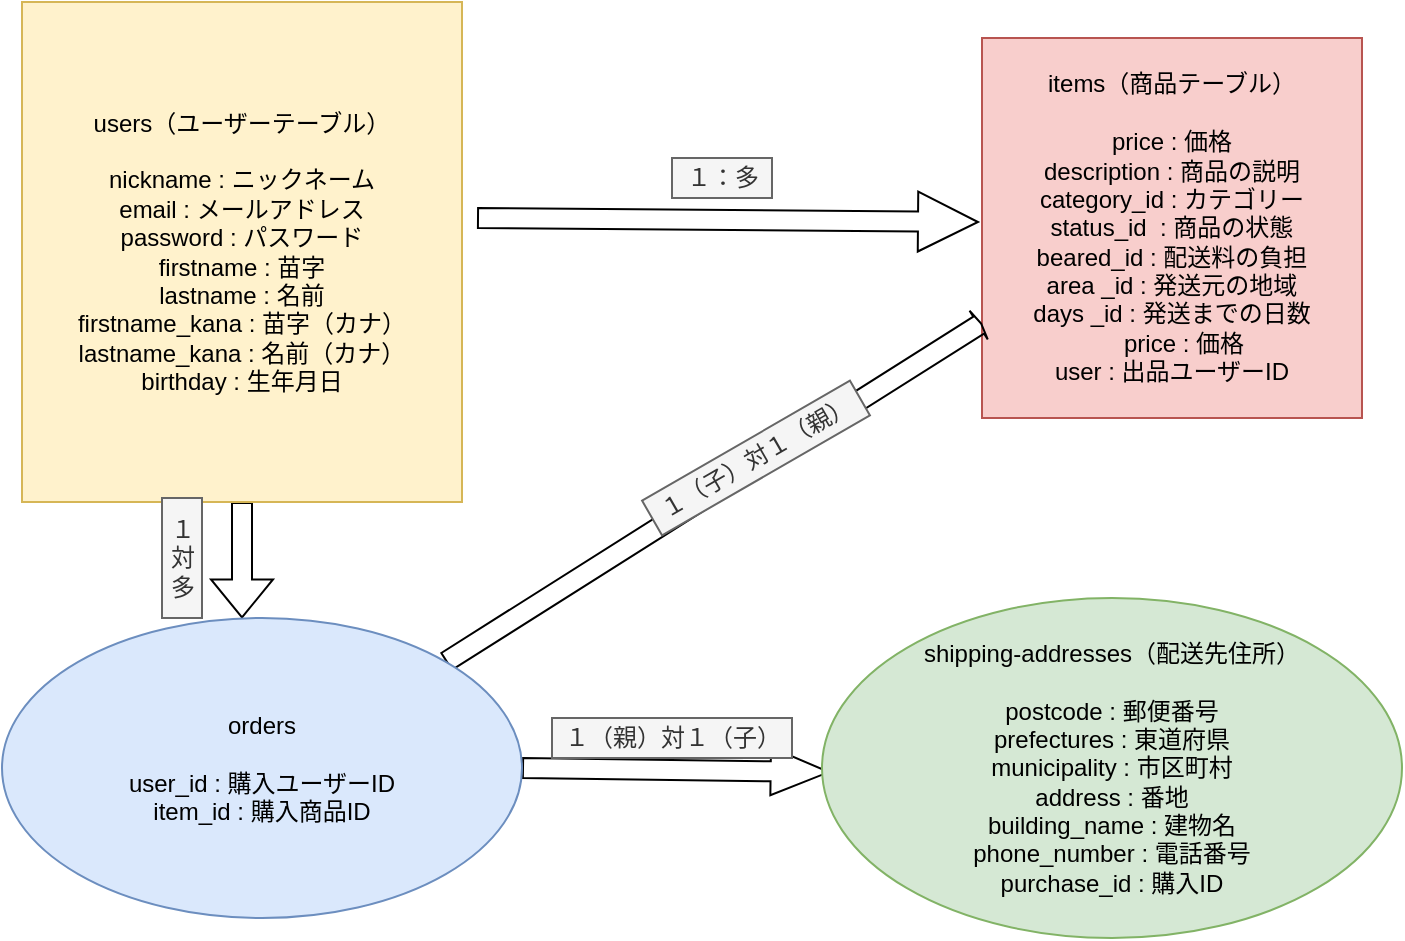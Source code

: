 <mxfile version="13.6.5">
    <diagram id="rELO_ynSzaifTVoMeoe0" name="ページ1">
        <mxGraphModel dx="994" dy="597" grid="1" gridSize="10" guides="1" tooltips="1" connect="1" arrows="1" fold="1" page="1" pageScale="1" pageWidth="827" pageHeight="1169" math="0" shadow="0">
            <root>
                <mxCell id="0"/>
                <mxCell id="1" parent="0"/>
                <mxCell id="8" value="" style="edgeStyle=orthogonalEdgeStyle;shape=arrow;rounded=0;orthogonalLoop=1;jettySize=auto;html=1;" parent="1" edge="1">
                    <mxGeometry relative="1" as="geometry">
                        <mxPoint x="248" y="120" as="sourcePoint"/>
                        <mxPoint x="498" y="122" as="targetPoint"/>
                    </mxGeometry>
                </mxCell>
                <mxCell id="13" value="" style="edgeStyle=orthogonalEdgeStyle;shape=flexArrow;rounded=0;jumpSize=13;orthogonalLoop=1;jettySize=auto;html=1;fontColor=#000000;" parent="1" source="2" target="9" edge="1">
                    <mxGeometry relative="1" as="geometry">
                        <Array as="points">
                            <mxPoint x="130" y="340"/>
                            <mxPoint x="130" y="340"/>
                        </Array>
                    </mxGeometry>
                </mxCell>
                <mxCell id="2" value="users（ユーザーテーブル）&lt;br&gt;&lt;br&gt;nickname : ニックネーム&lt;br&gt;email : メールアドレス&lt;br&gt;password : パスワード&lt;br&gt;firstname : 苗字&lt;br&gt;lastname : 名前&lt;br&gt;firstname_kana : 苗字（カナ）&lt;br&gt;lastname_kana : 名前（カナ）&lt;br&gt;birthday : 生年月日" style="whiteSpace=wrap;html=1;fillColor=#fff2cc;strokeColor=#d6b656;fontColor=#000000;" parent="1" vertex="1">
                    <mxGeometry x="20" y="12" width="220" height="250" as="geometry"/>
                </mxCell>
                <mxCell id="3" value="items（商品テーブル）&lt;br&gt;&lt;br&gt;price : 価格&lt;br&gt;description : 商品の説明&lt;br&gt;category_id : カテゴリー&lt;br&gt;status_id&amp;nbsp;&amp;nbsp;: 商品の状態&lt;br&gt;beared_id&amp;nbsp;: 配送料の負担&lt;br&gt;area _id : 発送元の地域&lt;br&gt;days _id : 発送までの日数&lt;br&gt;　price : 価格&lt;br&gt;user : 出品ユーザーID" style="whiteSpace=wrap;html=1;fillColor=#f8cecc;strokeColor=#b85450;fontColor=#000000;" parent="1" vertex="1">
                    <mxGeometry x="500" y="30" width="190" height="190" as="geometry"/>
                </mxCell>
                <mxCell id="17" style="edgeStyle=none;shape=flexArrow;rounded=0;jumpSize=13;orthogonalLoop=1;jettySize=auto;html=1;exitX=1;exitY=0;exitDx=0;exitDy=0;entryX=0;entryY=0.75;entryDx=0;entryDy=0;fontColor=#000000;endWidth=6;endSize=0.16;" parent="1" source="9" target="3" edge="1">
                    <mxGeometry relative="1" as="geometry"/>
                </mxCell>
                <mxCell id="19" style="edgeStyle=none;shape=flexArrow;rounded=0;jumpSize=13;orthogonalLoop=1;jettySize=auto;html=1;entryX=-0.014;entryY=0.544;entryDx=0;entryDy=0;entryPerimeter=0;fontColor=#000000;endWidth=13;endSize=9.37;exitX=1;exitY=0.5;exitDx=0;exitDy=0;" parent="1" source="9" edge="1">
                    <mxGeometry relative="1" as="geometry">
                        <mxPoint x="277.99" y="395.945" as="sourcePoint"/>
                        <mxPoint x="423.94" y="397.04" as="targetPoint"/>
                    </mxGeometry>
                </mxCell>
                <mxCell id="9" value="orders&lt;br&gt;&lt;br&gt;user_id : 購入ユーザーID&lt;br&gt;item_id : 購入商品ID" style="ellipse;whiteSpace=wrap;html=1;fillColor=#dae8fc;strokeColor=#6c8ebf;fontColor=#000000;" parent="1" vertex="1">
                    <mxGeometry x="10" y="320" width="260" height="150" as="geometry"/>
                </mxCell>
                <mxCell id="10" value="shipping-addresses（配送先住所）&lt;br&gt;&lt;br&gt;postcode : 郵便番号&lt;br&gt;prefectures : 東道府県&lt;br&gt;municipality : 市区町村&lt;br&gt;address : 番地&lt;br&gt;building_name : 建物名&lt;br&gt;phone_number : 電話番号&lt;br&gt;purchase_id : 購入ID" style="ellipse;whiteSpace=wrap;html=1;fillColor=#d5e8d4;strokeColor=#82b366;fontColor=#000000;" parent="1" vertex="1">
                    <mxGeometry x="420" y="310" width="290" height="170" as="geometry"/>
                </mxCell>
                <mxCell id="20" value="１：多" style="text;html=1;resizable=0;autosize=1;align=center;verticalAlign=middle;points=[];fillColor=#f5f5f5;strokeColor=#666666;rounded=0;fontColor=#333333;" parent="1" vertex="1">
                    <mxGeometry x="345" y="90" width="50" height="20" as="geometry"/>
                </mxCell>
                <mxCell id="21" value="１（子）対１（親）" style="text;html=1;resizable=0;autosize=1;align=center;verticalAlign=middle;points=[];fillColor=#f5f5f5;strokeColor=#666666;rounded=0;fontColor=#333333;rotation=-30;" parent="1" vertex="1">
                    <mxGeometry x="327" y="230" width="120" height="20" as="geometry"/>
                </mxCell>
                <mxCell id="25" value="１（親）対１（子）" style="text;html=1;resizable=0;autosize=1;align=center;verticalAlign=middle;points=[];fillColor=#f5f5f5;strokeColor=#666666;rounded=0;fontColor=#333333;" parent="1" vertex="1">
                    <mxGeometry x="285" y="370" width="120" height="20" as="geometry"/>
                </mxCell>
                <mxCell id="26" value="１&lt;br&gt;対&lt;br&gt;多" style="text;html=1;resizable=0;autosize=1;align=center;verticalAlign=middle;points=[];fillColor=#f5f5f5;strokeColor=#666666;rounded=0;fontColor=#333333;rotation=90;horizontal=0;" parent="1" vertex="1">
                    <mxGeometry x="70" y="280" width="60" height="20" as="geometry"/>
                </mxCell>
            </root>
        </mxGraphModel>
    </diagram>
</mxfile>